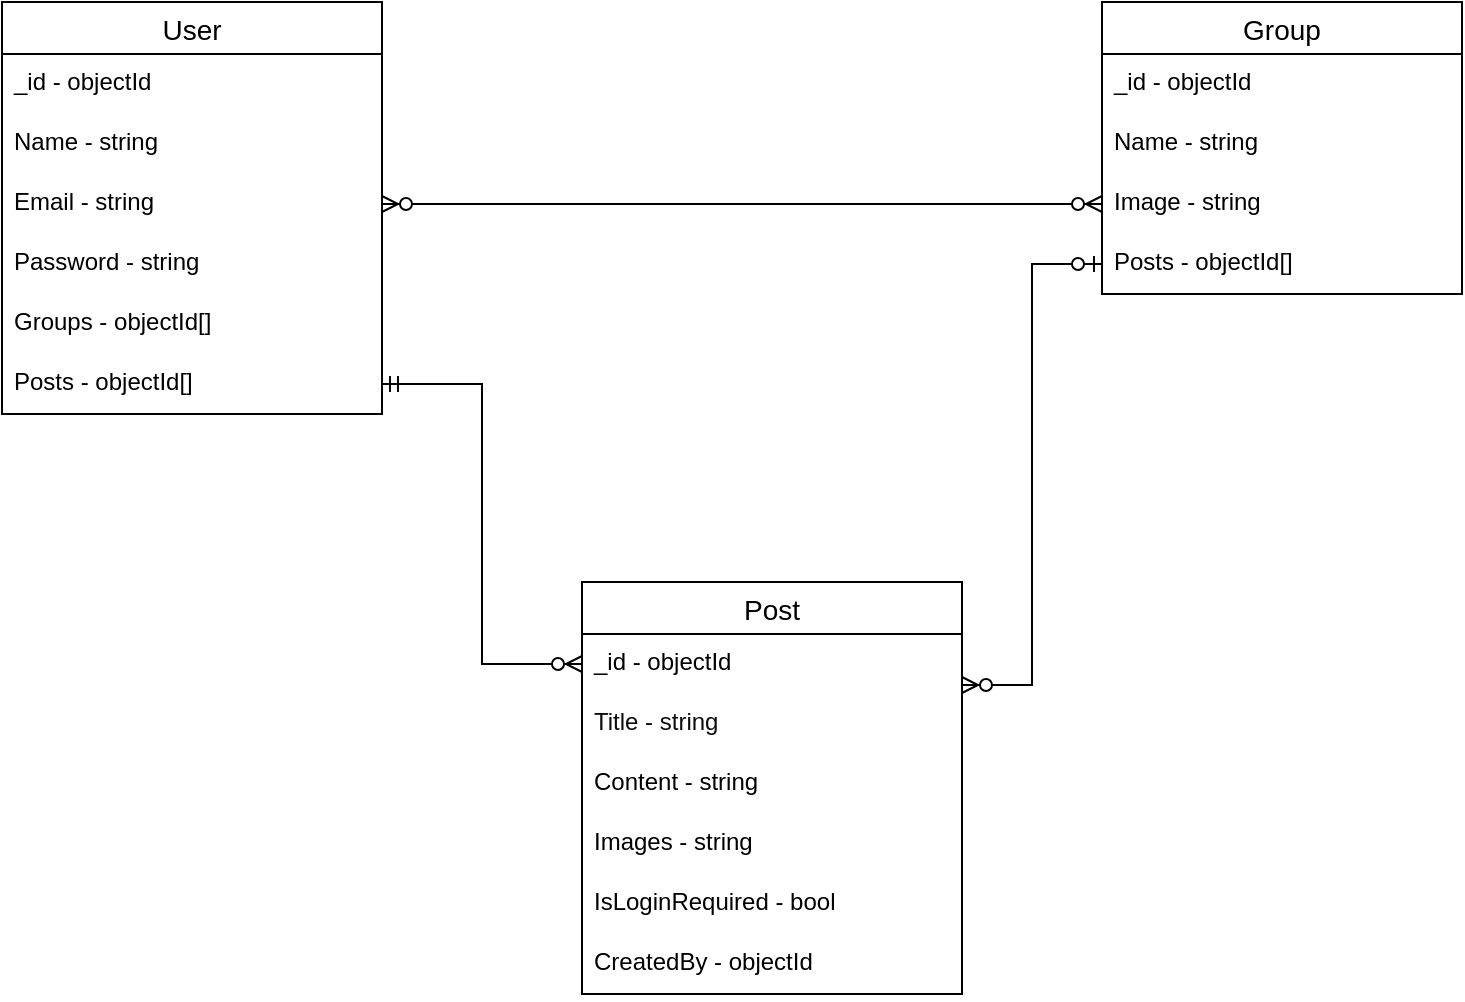 <mxfile version="15.7.4" type="device"><diagram id="MM1AOOz1Dl3GHympr6qw" name="Page-1"><mxGraphModel dx="1209" dy="741" grid="1" gridSize="10" guides="1" tooltips="1" connect="1" arrows="1" fold="1" page="0" pageScale="1" pageWidth="827" pageHeight="1169" background="none" math="0" shadow="0"><root><mxCell id="0"/><mxCell id="1" parent="0"/><mxCell id="ywF-KdCo74WsURlyvy2r-1" value="User" style="swimlane;fontStyle=0;childLayout=stackLayout;horizontal=1;startSize=26;horizontalStack=0;resizeParent=1;resizeParentMax=0;resizeLast=0;collapsible=1;marginBottom=0;align=center;fontSize=14;" parent="1" vertex="1"><mxGeometry x="90" y="200" width="190" height="206" as="geometry"/></mxCell><mxCell id="ywF-KdCo74WsURlyvy2r-2" value="_id - objectId" style="text;strokeColor=none;fillColor=none;spacingLeft=4;spacingRight=4;overflow=hidden;rotatable=0;points=[[0,0.5],[1,0.5]];portConstraint=eastwest;fontSize=12;fontStyle=0" parent="ywF-KdCo74WsURlyvy2r-1" vertex="1"><mxGeometry y="26" width="190" height="30" as="geometry"/></mxCell><mxCell id="ywF-KdCo74WsURlyvy2r-5" value="Name - string" style="text;strokeColor=none;fillColor=none;spacingLeft=4;spacingRight=4;overflow=hidden;rotatable=0;points=[[0,0.5],[1,0.5]];portConstraint=eastwest;fontSize=12;" parent="ywF-KdCo74WsURlyvy2r-1" vertex="1"><mxGeometry y="56" width="190" height="30" as="geometry"/></mxCell><mxCell id="ywF-KdCo74WsURlyvy2r-3" value="Email - string" style="text;strokeColor=none;fillColor=none;spacingLeft=4;spacingRight=4;overflow=hidden;rotatable=0;points=[[0,0.5],[1,0.5]];portConstraint=eastwest;fontSize=12;" parent="ywF-KdCo74WsURlyvy2r-1" vertex="1"><mxGeometry y="86" width="190" height="30" as="geometry"/></mxCell><mxCell id="ywF-KdCo74WsURlyvy2r-4" value="Password - string" style="text;strokeColor=none;fillColor=none;spacingLeft=4;spacingRight=4;overflow=hidden;rotatable=0;points=[[0,0.5],[1,0.5]];portConstraint=eastwest;fontSize=12;" parent="ywF-KdCo74WsURlyvy2r-1" vertex="1"><mxGeometry y="116" width="190" height="30" as="geometry"/></mxCell><mxCell id="OxqJhO7fCThftp64Qr1u-12" value="Groups - objectId[]" style="text;strokeColor=none;fillColor=none;spacingLeft=4;spacingRight=4;overflow=hidden;rotatable=0;points=[[0,0.5],[1,0.5]];portConstraint=eastwest;fontSize=12;" vertex="1" parent="ywF-KdCo74WsURlyvy2r-1"><mxGeometry y="146" width="190" height="30" as="geometry"/></mxCell><mxCell id="OxqJhO7fCThftp64Qr1u-7" value="Posts - objectId[]" style="text;strokeColor=none;fillColor=none;spacingLeft=4;spacingRight=4;overflow=hidden;rotatable=0;points=[[0,0.5],[1,0.5]];portConstraint=eastwest;fontSize=12;" vertex="1" parent="ywF-KdCo74WsURlyvy2r-1"><mxGeometry y="176" width="190" height="30" as="geometry"/></mxCell><mxCell id="ywF-KdCo74WsURlyvy2r-10" value="Group" style="swimlane;fontStyle=0;childLayout=stackLayout;horizontal=1;startSize=26;horizontalStack=0;resizeParent=1;resizeParentMax=0;resizeLast=0;collapsible=1;marginBottom=0;align=center;fontSize=14;" parent="1" vertex="1"><mxGeometry x="640" y="200" width="180" height="146" as="geometry"/></mxCell><mxCell id="ywF-KdCo74WsURlyvy2r-11" value="_id - objectId" style="text;strokeColor=none;fillColor=none;spacingLeft=4;spacingRight=4;overflow=hidden;rotatable=0;points=[[0,0.5],[1,0.5]];portConstraint=eastwest;fontSize=12;fontStyle=0" parent="ywF-KdCo74WsURlyvy2r-10" vertex="1"><mxGeometry y="26" width="180" height="30" as="geometry"/></mxCell><mxCell id="ywF-KdCo74WsURlyvy2r-12" value="Name - string" style="text;strokeColor=none;fillColor=none;spacingLeft=4;spacingRight=4;overflow=hidden;rotatable=0;points=[[0,0.5],[1,0.5]];portConstraint=eastwest;fontSize=12;" parent="ywF-KdCo74WsURlyvy2r-10" vertex="1"><mxGeometry y="56" width="180" height="30" as="geometry"/></mxCell><mxCell id="ywF-KdCo74WsURlyvy2r-19" value="Image - string" style="text;strokeColor=none;fillColor=none;spacingLeft=4;spacingRight=4;overflow=hidden;rotatable=0;points=[[0,0.5],[1,0.5]];portConstraint=eastwest;fontSize=12;" parent="ywF-KdCo74WsURlyvy2r-10" vertex="1"><mxGeometry y="86" width="180" height="30" as="geometry"/></mxCell><mxCell id="OxqJhO7fCThftp64Qr1u-1" value="Posts - objectId[]" style="text;strokeColor=none;fillColor=none;spacingLeft=4;spacingRight=4;overflow=hidden;rotatable=0;points=[[0,0.5],[1,0.5]];portConstraint=eastwest;fontSize=12;" vertex="1" parent="ywF-KdCo74WsURlyvy2r-10"><mxGeometry y="116" width="180" height="30" as="geometry"/></mxCell><mxCell id="ywF-KdCo74WsURlyvy2r-26" value="" style="edgeStyle=orthogonalEdgeStyle;fontSize=12;html=1;endArrow=ERzeroToMany;endFill=1;startArrow=ERzeroToMany;rounded=0;exitX=0;exitY=0.5;exitDx=0;exitDy=0;entryX=1;entryY=0.5;entryDx=0;entryDy=0;" parent="1" source="ywF-KdCo74WsURlyvy2r-19" target="ywF-KdCo74WsURlyvy2r-3" edge="1"><mxGeometry width="100" height="100" relative="1" as="geometry"><mxPoint x="630" y="140" as="sourcePoint"/><mxPoint x="730" y="40" as="targetPoint"/></mxGeometry></mxCell><mxCell id="OxqJhO7fCThftp64Qr1u-13" value="Post" style="swimlane;fontStyle=0;childLayout=stackLayout;horizontal=1;startSize=26;horizontalStack=0;resizeParent=1;resizeParentMax=0;resizeLast=0;collapsible=1;marginBottom=0;align=center;fontSize=14;" vertex="1" parent="1"><mxGeometry x="380" y="490" width="190" height="206" as="geometry"/></mxCell><mxCell id="OxqJhO7fCThftp64Qr1u-14" value="_id - objectId" style="text;strokeColor=none;fillColor=none;spacingLeft=4;spacingRight=4;overflow=hidden;rotatable=0;points=[[0,0.5],[1,0.5]];portConstraint=eastwest;fontSize=12;fontStyle=0" vertex="1" parent="OxqJhO7fCThftp64Qr1u-13"><mxGeometry y="26" width="190" height="30" as="geometry"/></mxCell><mxCell id="OxqJhO7fCThftp64Qr1u-20" value="Title - string" style="text;strokeColor=none;fillColor=none;spacingLeft=4;spacingRight=4;overflow=hidden;rotatable=0;points=[[0,0.5],[1,0.5]];portConstraint=eastwest;fontSize=12;fontColor=#0D0D0D;" vertex="1" parent="OxqJhO7fCThftp64Qr1u-13"><mxGeometry y="56" width="190" height="30" as="geometry"/></mxCell><mxCell id="OxqJhO7fCThftp64Qr1u-21" value="Content - string" style="text;strokeColor=none;fillColor=none;spacingLeft=4;spacingRight=4;overflow=hidden;rotatable=0;points=[[0,0.5],[1,0.5]];portConstraint=eastwest;fontSize=12;" vertex="1" parent="OxqJhO7fCThftp64Qr1u-13"><mxGeometry y="86" width="190" height="30" as="geometry"/></mxCell><mxCell id="OxqJhO7fCThftp64Qr1u-22" value="Images - string" style="text;strokeColor=none;fillColor=none;spacingLeft=4;spacingRight=4;overflow=hidden;rotatable=0;points=[[0,0.5],[1,0.5]];portConstraint=eastwest;fontSize=12;" vertex="1" parent="OxqJhO7fCThftp64Qr1u-13"><mxGeometry y="116" width="190" height="30" as="geometry"/></mxCell><mxCell id="OxqJhO7fCThftp64Qr1u-23" value="IsLoginRequired - bool" style="text;strokeColor=none;fillColor=none;spacingLeft=4;spacingRight=4;overflow=hidden;rotatable=0;points=[[0,0.5],[1,0.5]];portConstraint=eastwest;fontSize=12;" vertex="1" parent="OxqJhO7fCThftp64Qr1u-13"><mxGeometry y="146" width="190" height="30" as="geometry"/></mxCell><mxCell id="OxqJhO7fCThftp64Qr1u-28" value="CreatedBy - objectId" style="text;strokeColor=none;fillColor=none;spacingLeft=4;spacingRight=4;overflow=hidden;rotatable=0;points=[[0,0.5],[1,0.5]];portConstraint=eastwest;fontSize=12;" vertex="1" parent="OxqJhO7fCThftp64Qr1u-13"><mxGeometry y="176" width="190" height="30" as="geometry"/></mxCell><mxCell id="OxqJhO7fCThftp64Qr1u-26" value="" style="edgeStyle=orthogonalEdgeStyle;fontSize=12;html=1;endArrow=ERzeroToMany;startArrow=ERmandOne;rounded=0;fontColor=#0D0D0D;exitX=1;exitY=0.5;exitDx=0;exitDy=0;entryX=0;entryY=0.5;entryDx=0;entryDy=0;" edge="1" parent="1" source="OxqJhO7fCThftp64Qr1u-7" target="OxqJhO7fCThftp64Qr1u-14"><mxGeometry width="100" height="100" relative="1" as="geometry"><mxPoint x="220" y="620" as="sourcePoint"/><mxPoint x="320" y="520" as="targetPoint"/></mxGeometry></mxCell><mxCell id="OxqJhO7fCThftp64Qr1u-27" value="" style="edgeStyle=orthogonalEdgeStyle;fontSize=12;html=1;endArrow=ERzeroToMany;startArrow=ERzeroToOne;rounded=0;fontColor=#0D0D0D;exitX=0;exitY=0.5;exitDx=0;exitDy=0;entryX=1;entryY=0.25;entryDx=0;entryDy=0;" edge="1" parent="1" source="OxqJhO7fCThftp64Qr1u-1" target="OxqJhO7fCThftp64Qr1u-13"><mxGeometry width="100" height="100" relative="1" as="geometry"><mxPoint x="690" y="610" as="sourcePoint"/><mxPoint x="790" y="510" as="targetPoint"/></mxGeometry></mxCell></root></mxGraphModel></diagram></mxfile>
